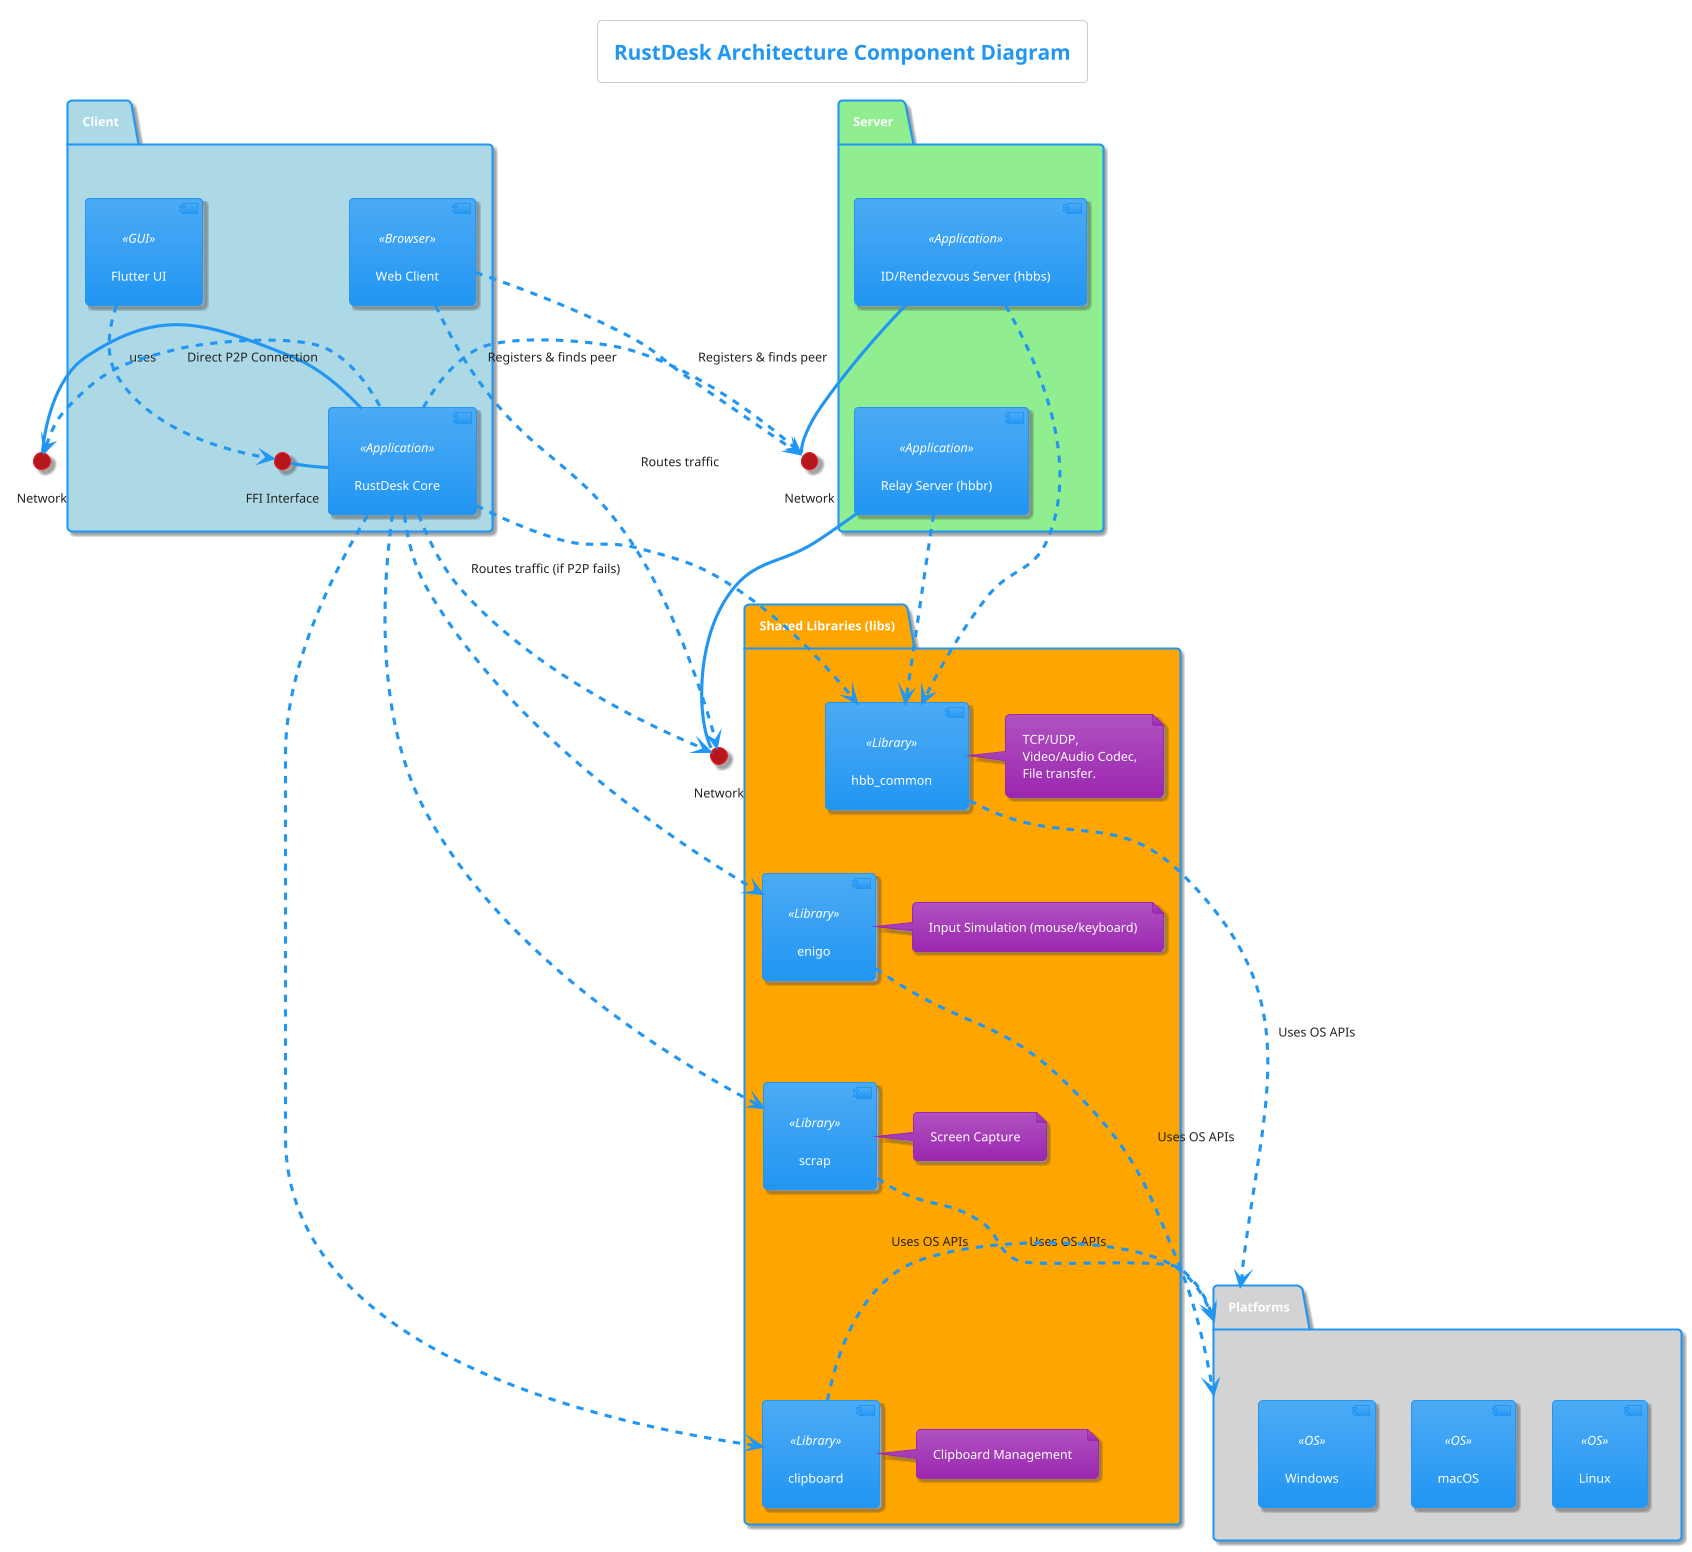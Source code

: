 @startuml RustDesk Component Diagram

!theme materia

title RustDesk Architecture Component Diagram

package "Client" as Frontend #LightBlue {
  component "Flutter UI" as FlutterUI <<GUI>>
  () "FFI Interface" as FfiInterface
  component "RustDesk Core" as CoreClient <<Application>>
  component "Web Client" as WebClient <<Browser>>

  CoreClient - FfiInterface
  FlutterUI ..> FfiInterface : uses
  FfiInterface -[hidden]right- CoreClient
}

package "Server" as Backend #LightGreen {
  component "ID/Rendezvous Server (hbbs)" as IDServer <<Application>>
  component "Relay Server (hbbr)" as RelayServer <<Application>>
  IDServer -[hidden]down- RelayServer
}


package "Shared Libraries (libs)" as SharedLibs #Orange {
  component "hbb_common" as HbbCommon <<Library>>
  note right of HbbCommon
    TCP/UDP,
    Video/Audio Codec,
    File transfer.
  end note

  component "scrap" as Scrap <<Library>>
  note right of Scrap: Screen Capture

  component "enigo" as Enigo <<Library>>
  note right of Enigo: Input Simulation (mouse/keyboard)

  component "clipboard" as Clipboard <<Library>>
  note right of Clipboard: Clipboard Management

  HbbCommon -[hidden]down- Enigo
  Enigo -[hidden]down- Scrap
  Scrap -[hidden]down- Clipboard
}

package "Platforms" as Platforms #LightGray {
  together {
    component "Windows" as Windows <<OS>>
    component "macOS" as MacOS <<OS>>
    component "Linux" as Linux <<OS>>
  }
  Windows -[hidden]right- MacOS
  MacOS -[hidden]right- Linux
}

() "Network" as Network1
() "Network" as Network2
() "Network" as Network3

RelayServer - Network1
RelayServer -[hidden]right- Network1
CoreClient ..> Network1: "Routes traffic (if P2P fails)"
WebClient ..> Network1: "Routes traffic"

IDServer - Network2
IDServer -[hidden]right- Network2
CoreClient .> Network2 : "Registers & finds peer"
WebClient .> Network2 : "Registers & finds peer"

CoreClient - Network3
CoreClient ..left-> Network3 : "Direct P2P Connection"

Scrap .> Platforms : "Uses OS APIs"
Enigo .> Platforms : "Uses OS APIs"
HbbCommon .> Platforms : "Uses OS APIs"
Clipboard .> Platforms : "Uses OS APIs"


' Relationships between components
CoreClient ..> HbbCommon
CoreClient ..> Scrap
CoreClient ..> Enigo
CoreClient ..> Clipboard

IDServer ..> HbbCommon
RelayServer ..> HbbCommon

@enduml